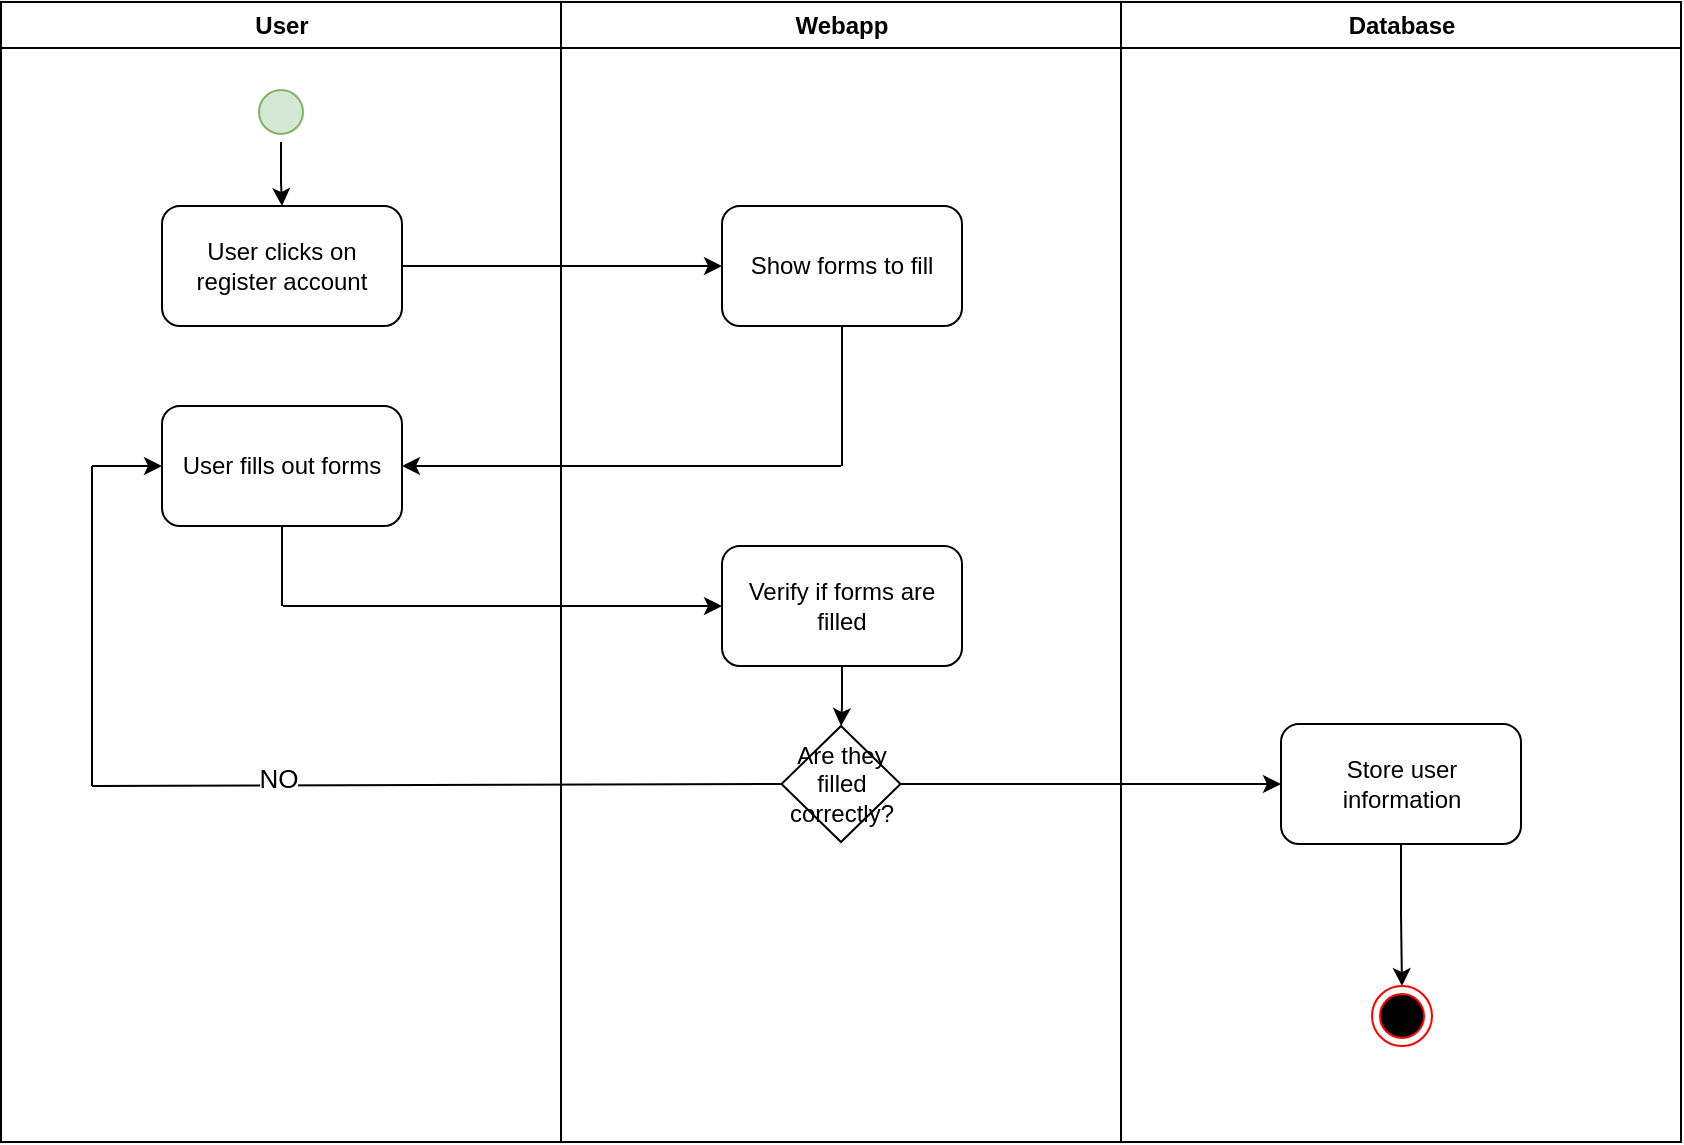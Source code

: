<mxfile version="24.8.1">
  <diagram name="Page-1" id="e7e014a7-5840-1c2e-5031-d8a46d1fe8dd">
    <mxGraphModel dx="1434" dy="778" grid="1" gridSize="10" guides="1" tooltips="1" connect="1" arrows="1" fold="1" page="1" pageScale="1" pageWidth="1169" pageHeight="826" background="none" math="0" shadow="0">
      <root>
        <mxCell id="0" />
        <mxCell id="1" parent="0" />
        <mxCell id="2" value="User" style="swimlane;whiteSpace=wrap" parent="1" vertex="1">
          <mxGeometry x="164.5" y="128" width="280" height="570" as="geometry" />
        </mxCell>
        <mxCell id="sG0y0ggbUeyNrb39tFqu-42" value="" style="edgeStyle=orthogonalEdgeStyle;rounded=0;orthogonalLoop=1;jettySize=auto;html=1;" edge="1" parent="2" source="5" target="sG0y0ggbUeyNrb39tFqu-41">
          <mxGeometry relative="1" as="geometry" />
        </mxCell>
        <mxCell id="5" value="" style="ellipse;shape=startState;fillColor=#d5e8d4;strokeColor=#82b366;" parent="2" vertex="1">
          <mxGeometry x="125" y="40" width="30" height="30" as="geometry" />
        </mxCell>
        <mxCell id="sG0y0ggbUeyNrb39tFqu-41" value="User clicks on register account" style="rounded=1;whiteSpace=wrap;html=1;" vertex="1" parent="2">
          <mxGeometry x="80.5" y="102" width="120" height="60" as="geometry" />
        </mxCell>
        <mxCell id="sG0y0ggbUeyNrb39tFqu-45" value="User fills out forms" style="rounded=1;whiteSpace=wrap;html=1;" vertex="1" parent="2">
          <mxGeometry x="80.5" y="202" width="120" height="60" as="geometry" />
        </mxCell>
        <mxCell id="sG0y0ggbUeyNrb39tFqu-50" value="" style="endArrow=none;html=1;rounded=0;entryX=0.5;entryY=1;entryDx=0;entryDy=0;" edge="1" parent="2" target="sG0y0ggbUeyNrb39tFqu-45">
          <mxGeometry width="50" height="50" relative="1" as="geometry">
            <mxPoint x="140.5" y="302" as="sourcePoint" />
            <mxPoint x="175.5" y="322" as="targetPoint" />
          </mxGeometry>
        </mxCell>
        <mxCell id="sG0y0ggbUeyNrb39tFqu-51" value="" style="endArrow=classic;html=1;rounded=0;entryX=0;entryY=0.5;entryDx=0;entryDy=0;" edge="1" parent="2" target="sG0y0ggbUeyNrb39tFqu-49">
          <mxGeometry width="50" height="50" relative="1" as="geometry">
            <mxPoint x="141" y="302" as="sourcePoint" />
            <mxPoint x="255.5" y="282" as="targetPoint" />
          </mxGeometry>
        </mxCell>
        <mxCell id="sG0y0ggbUeyNrb39tFqu-56" value="" style="endArrow=none;html=1;rounded=0;" edge="1" parent="2">
          <mxGeometry width="50" height="50" relative="1" as="geometry">
            <mxPoint x="45.5" y="392" as="sourcePoint" />
            <mxPoint x="45.5" y="232" as="targetPoint" />
          </mxGeometry>
        </mxCell>
        <mxCell id="sG0y0ggbUeyNrb39tFqu-57" value="" style="endArrow=classic;html=1;rounded=0;entryX=0;entryY=0.5;entryDx=0;entryDy=0;" edge="1" parent="2" target="sG0y0ggbUeyNrb39tFqu-45">
          <mxGeometry width="50" height="50" relative="1" as="geometry">
            <mxPoint x="45.5" y="232" as="sourcePoint" />
            <mxPoint x="95.5" y="192" as="targetPoint" />
          </mxGeometry>
        </mxCell>
        <mxCell id="3" value="Webapp" style="swimlane;whiteSpace=wrap;startSize=23;" parent="1" vertex="1">
          <mxGeometry x="444.5" y="128" width="280" height="570" as="geometry" />
        </mxCell>
        <mxCell id="sG0y0ggbUeyNrb39tFqu-43" value="Show forms to fill" style="rounded=1;whiteSpace=wrap;html=1;" vertex="1" parent="3">
          <mxGeometry x="80.5" y="102" width="120" height="60" as="geometry" />
        </mxCell>
        <mxCell id="sG0y0ggbUeyNrb39tFqu-47" value="" style="endArrow=none;html=1;rounded=0;entryX=0.5;entryY=1;entryDx=0;entryDy=0;" edge="1" parent="3" target="sG0y0ggbUeyNrb39tFqu-43">
          <mxGeometry width="50" height="50" relative="1" as="geometry">
            <mxPoint x="140.5" y="232" as="sourcePoint" />
            <mxPoint x="175.5" y="212" as="targetPoint" />
          </mxGeometry>
        </mxCell>
        <mxCell id="sG0y0ggbUeyNrb39tFqu-48" value="" style="endArrow=classic;html=1;rounded=0;entryX=1;entryY=0.5;entryDx=0;entryDy=0;" edge="1" parent="3" target="sG0y0ggbUeyNrb39tFqu-45">
          <mxGeometry width="50" height="50" relative="1" as="geometry">
            <mxPoint x="140" y="232" as="sourcePoint" />
            <mxPoint x="115.5" y="232" as="targetPoint" />
          </mxGeometry>
        </mxCell>
        <mxCell id="sG0y0ggbUeyNrb39tFqu-53" value="" style="edgeStyle=orthogonalEdgeStyle;rounded=0;orthogonalLoop=1;jettySize=auto;html=1;" edge="1" parent="3" source="sG0y0ggbUeyNrb39tFqu-49" target="sG0y0ggbUeyNrb39tFqu-52">
          <mxGeometry relative="1" as="geometry" />
        </mxCell>
        <mxCell id="sG0y0ggbUeyNrb39tFqu-49" value="Verify if forms are filled" style="rounded=1;whiteSpace=wrap;html=1;" vertex="1" parent="3">
          <mxGeometry x="80.5" y="272" width="120" height="60" as="geometry" />
        </mxCell>
        <mxCell id="sG0y0ggbUeyNrb39tFqu-52" value="Are they filled correctly?" style="rhombus;whiteSpace=wrap;html=1;" vertex="1" parent="3">
          <mxGeometry x="110.25" y="362" width="59.5" height="58" as="geometry" />
        </mxCell>
        <mxCell id="sG0y0ggbUeyNrb39tFqu-55" value="" style="endArrow=none;html=1;rounded=0;exitX=0;exitY=0.5;exitDx=0;exitDy=0;" edge="1" parent="3" source="sG0y0ggbUeyNrb39tFqu-52">
          <mxGeometry width="50" height="50" relative="1" as="geometry">
            <mxPoint x="45.5" y="432" as="sourcePoint" />
            <mxPoint x="-234.5" y="392" as="targetPoint" />
          </mxGeometry>
        </mxCell>
        <mxCell id="sG0y0ggbUeyNrb39tFqu-58" value="NO" style="edgeLabel;html=1;align=center;verticalAlign=middle;resizable=0;points=[];fontSize=13;" vertex="1" connectable="0" parent="sG0y0ggbUeyNrb39tFqu-55">
          <mxGeometry x="0.46" y="-4" relative="1" as="geometry">
            <mxPoint as="offset" />
          </mxGeometry>
        </mxCell>
        <mxCell id="4" value="Database" style="swimlane;whiteSpace=wrap;startSize=23;" parent="1" vertex="1">
          <mxGeometry x="724.5" y="128" width="280" height="570" as="geometry" />
        </mxCell>
        <mxCell id="sG0y0ggbUeyNrb39tFqu-64" value="" style="edgeStyle=orthogonalEdgeStyle;rounded=0;orthogonalLoop=1;jettySize=auto;html=1;" edge="1" parent="4" source="sG0y0ggbUeyNrb39tFqu-59" target="sG0y0ggbUeyNrb39tFqu-63">
          <mxGeometry relative="1" as="geometry" />
        </mxCell>
        <mxCell id="sG0y0ggbUeyNrb39tFqu-59" value="Store user information" style="rounded=1;whiteSpace=wrap;html=1;" vertex="1" parent="4">
          <mxGeometry x="80" y="361" width="120" height="60" as="geometry" />
        </mxCell>
        <mxCell id="sG0y0ggbUeyNrb39tFqu-63" value="" style="ellipse;html=1;shape=endState;fillColor=#000000;strokeColor=#ff0000;" vertex="1" parent="4">
          <mxGeometry x="125.5" y="492" width="30" height="30" as="geometry" />
        </mxCell>
        <mxCell id="sG0y0ggbUeyNrb39tFqu-44" value="" style="endArrow=classic;html=1;rounded=0;exitX=1;exitY=0.5;exitDx=0;exitDy=0;entryX=0;entryY=0.5;entryDx=0;entryDy=0;" edge="1" parent="1" source="sG0y0ggbUeyNrb39tFqu-41" target="sG0y0ggbUeyNrb39tFqu-43">
          <mxGeometry width="50" height="50" relative="1" as="geometry">
            <mxPoint x="450" y="290" as="sourcePoint" />
            <mxPoint x="500" y="240" as="targetPoint" />
          </mxGeometry>
        </mxCell>
        <mxCell id="sG0y0ggbUeyNrb39tFqu-60" value="" style="endArrow=classic;html=1;rounded=0;exitX=1;exitY=0.5;exitDx=0;exitDy=0;entryX=0;entryY=0.5;entryDx=0;entryDy=0;" edge="1" parent="1" source="sG0y0ggbUeyNrb39tFqu-52" target="sG0y0ggbUeyNrb39tFqu-59">
          <mxGeometry width="50" height="50" relative="1" as="geometry">
            <mxPoint x="690" y="550" as="sourcePoint" />
            <mxPoint x="740" y="500" as="targetPoint" />
          </mxGeometry>
        </mxCell>
      </root>
    </mxGraphModel>
  </diagram>
</mxfile>
